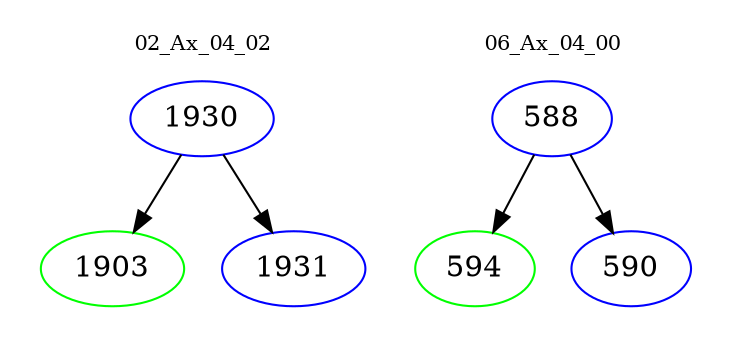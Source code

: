 digraph{
subgraph cluster_0 {
color = white
label = "02_Ax_04_02";
fontsize=10;
T0_1930 [label="1930", color="blue"]
T0_1930 -> T0_1903 [color="black"]
T0_1903 [label="1903", color="green"]
T0_1930 -> T0_1931 [color="black"]
T0_1931 [label="1931", color="blue"]
}
subgraph cluster_1 {
color = white
label = "06_Ax_04_00";
fontsize=10;
T1_588 [label="588", color="blue"]
T1_588 -> T1_594 [color="black"]
T1_594 [label="594", color="green"]
T1_588 -> T1_590 [color="black"]
T1_590 [label="590", color="blue"]
}
}

